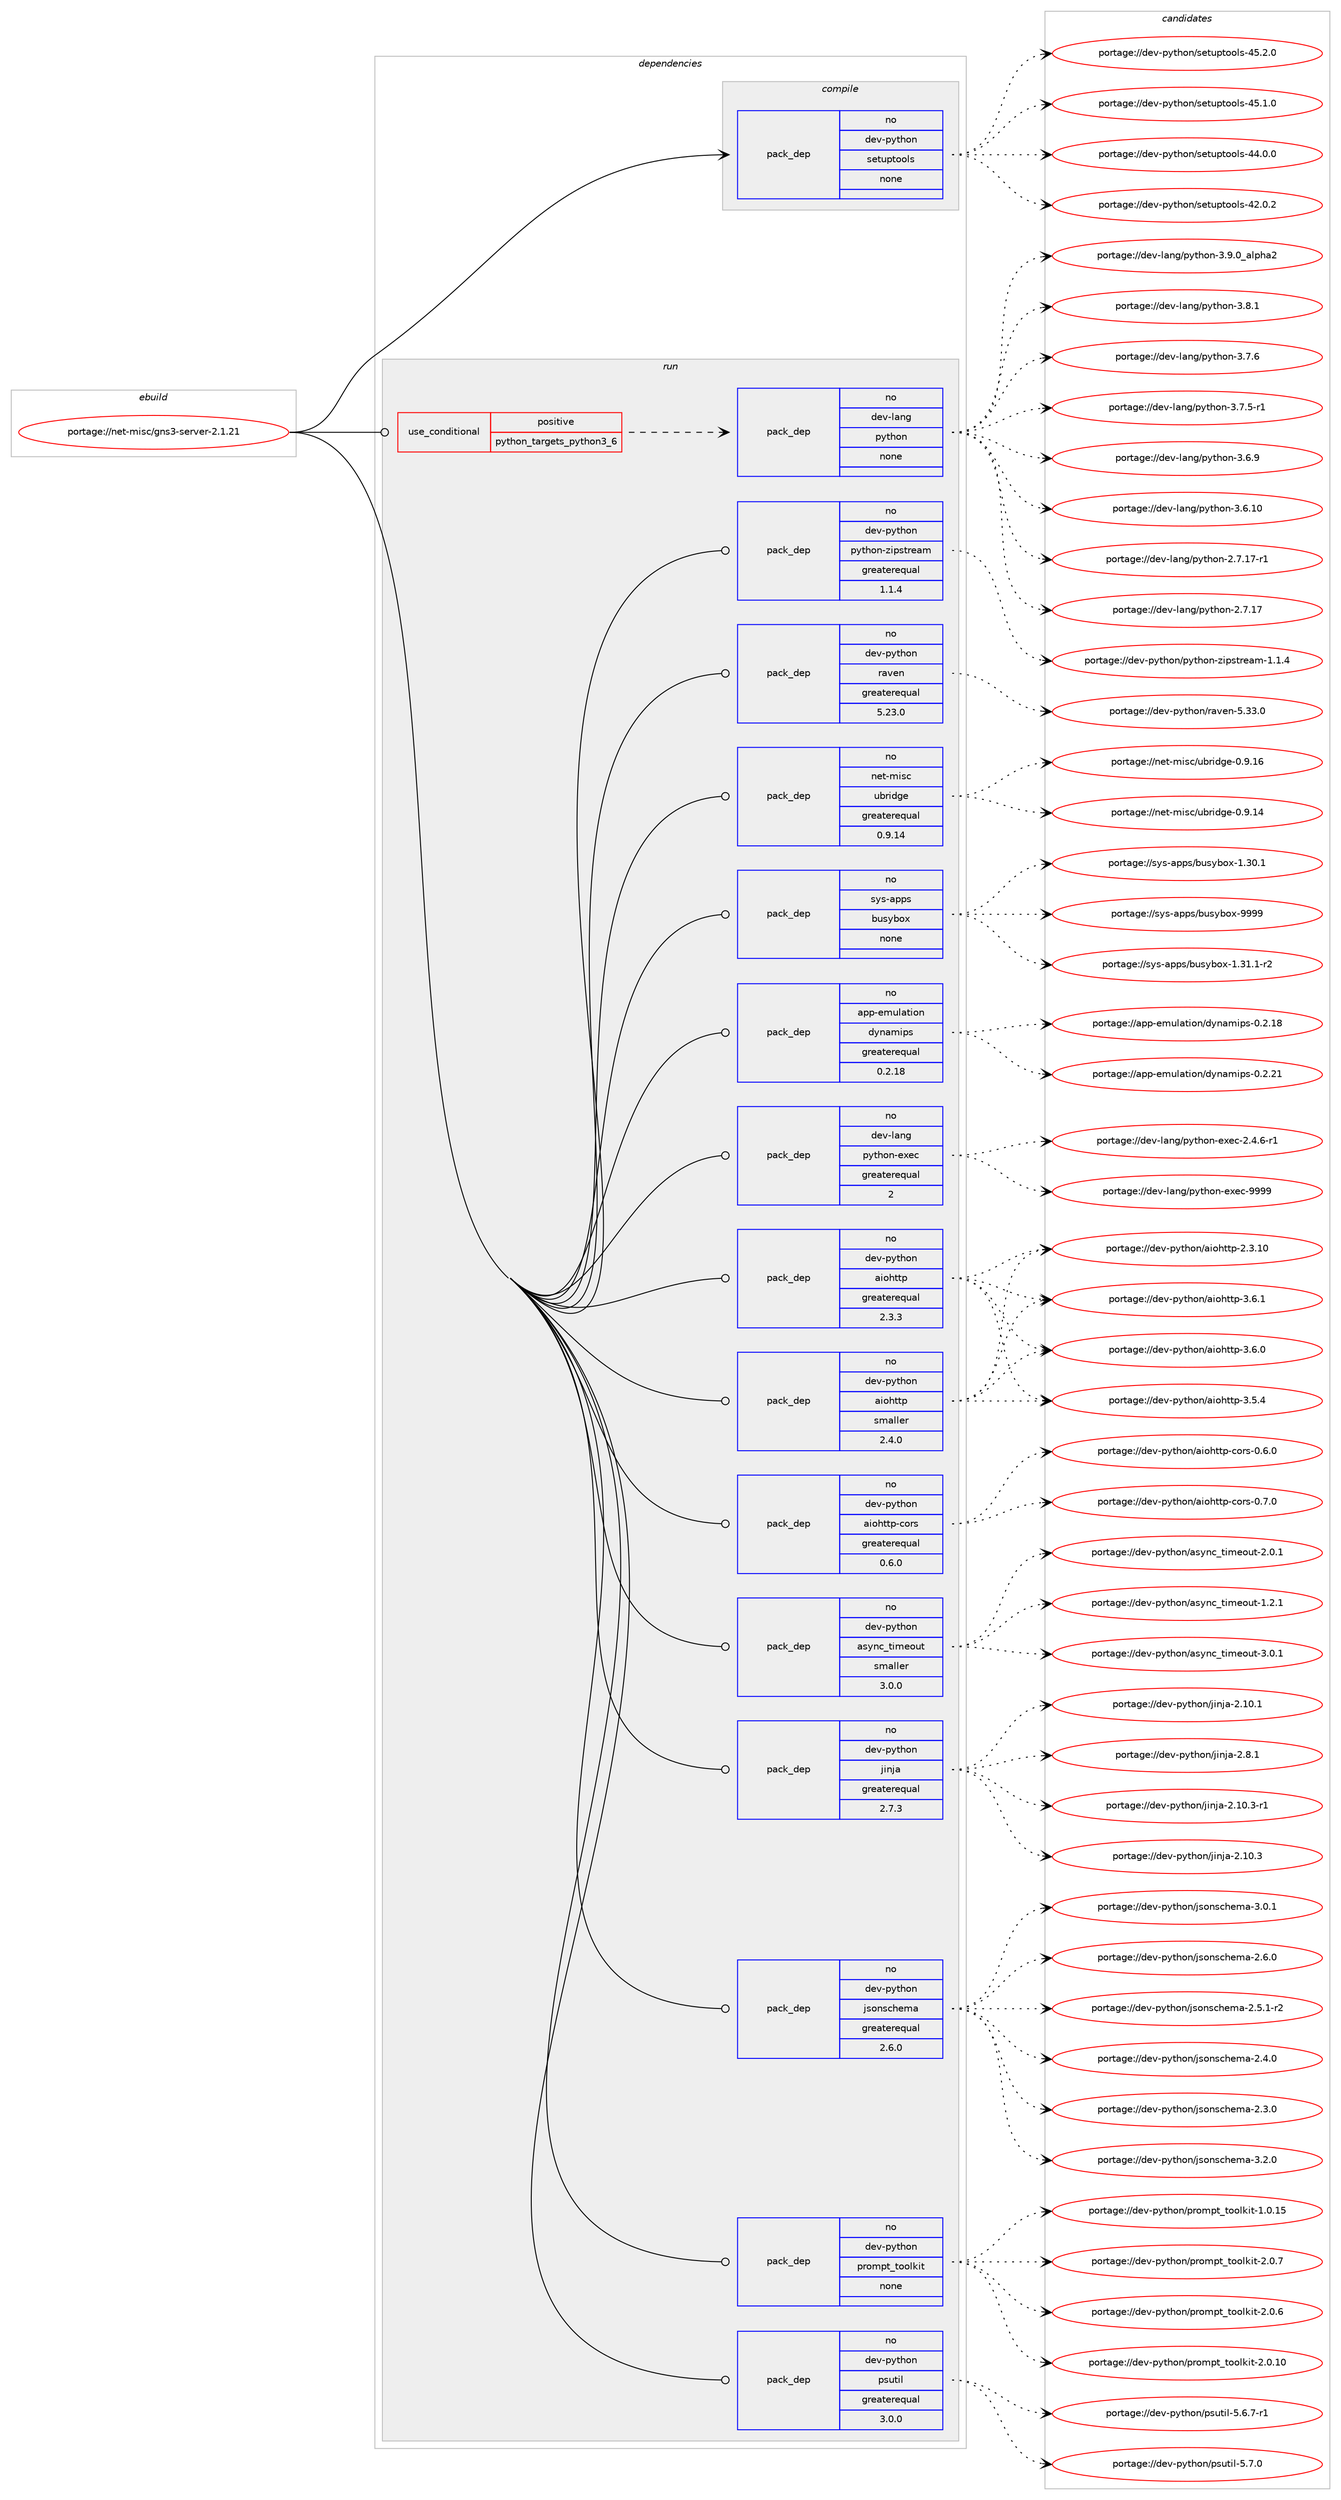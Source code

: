 digraph prolog {

# *************
# Graph options
# *************

newrank=true;
concentrate=true;
compound=true;
graph [rankdir=LR,fontname=Helvetica,fontsize=10,ranksep=1.5];#, ranksep=2.5, nodesep=0.2];
edge  [arrowhead=vee];
node  [fontname=Helvetica,fontsize=10];

# **********
# The ebuild
# **********

subgraph cluster_leftcol {
color=gray;
rank=same;
label=<<i>ebuild</i>>;
id [label="portage://net-misc/gns3-server-2.1.21", color=red, width=4, href="../net-misc/gns3-server-2.1.21.svg"];
}

# ****************
# The dependencies
# ****************

subgraph cluster_midcol {
color=gray;
label=<<i>dependencies</i>>;
subgraph cluster_compile {
fillcolor="#eeeeee";
style=filled;
label=<<i>compile</i>>;
subgraph pack96410 {
dependency124254 [label=<<TABLE BORDER="0" CELLBORDER="1" CELLSPACING="0" CELLPADDING="4" WIDTH="220"><TR><TD ROWSPAN="6" CELLPADDING="30">pack_dep</TD></TR><TR><TD WIDTH="110">no</TD></TR><TR><TD>dev-python</TD></TR><TR><TD>setuptools</TD></TR><TR><TD>none</TD></TR><TR><TD></TD></TR></TABLE>>, shape=none, color=blue];
}
id:e -> dependency124254:w [weight=20,style="solid",arrowhead="vee"];
}
subgraph cluster_compileandrun {
fillcolor="#eeeeee";
style=filled;
label=<<i>compile and run</i>>;
}
subgraph cluster_run {
fillcolor="#eeeeee";
style=filled;
label=<<i>run</i>>;
subgraph cond25718 {
dependency124255 [label=<<TABLE BORDER="0" CELLBORDER="1" CELLSPACING="0" CELLPADDING="4"><TR><TD ROWSPAN="3" CELLPADDING="10">use_conditional</TD></TR><TR><TD>positive</TD></TR><TR><TD>python_targets_python3_6</TD></TR></TABLE>>, shape=none, color=red];
subgraph pack96411 {
dependency124256 [label=<<TABLE BORDER="0" CELLBORDER="1" CELLSPACING="0" CELLPADDING="4" WIDTH="220"><TR><TD ROWSPAN="6" CELLPADDING="30">pack_dep</TD></TR><TR><TD WIDTH="110">no</TD></TR><TR><TD>dev-lang</TD></TR><TR><TD>python</TD></TR><TR><TD>none</TD></TR><TR><TD></TD></TR></TABLE>>, shape=none, color=blue];
}
dependency124255:e -> dependency124256:w [weight=20,style="dashed",arrowhead="vee"];
}
id:e -> dependency124255:w [weight=20,style="solid",arrowhead="odot"];
subgraph pack96412 {
dependency124257 [label=<<TABLE BORDER="0" CELLBORDER="1" CELLSPACING="0" CELLPADDING="4" WIDTH="220"><TR><TD ROWSPAN="6" CELLPADDING="30">pack_dep</TD></TR><TR><TD WIDTH="110">no</TD></TR><TR><TD>app-emulation</TD></TR><TR><TD>dynamips</TD></TR><TR><TD>greaterequal</TD></TR><TR><TD>0.2.18</TD></TR></TABLE>>, shape=none, color=blue];
}
id:e -> dependency124257:w [weight=20,style="solid",arrowhead="odot"];
subgraph pack96413 {
dependency124258 [label=<<TABLE BORDER="0" CELLBORDER="1" CELLSPACING="0" CELLPADDING="4" WIDTH="220"><TR><TD ROWSPAN="6" CELLPADDING="30">pack_dep</TD></TR><TR><TD WIDTH="110">no</TD></TR><TR><TD>dev-lang</TD></TR><TR><TD>python-exec</TD></TR><TR><TD>greaterequal</TD></TR><TR><TD>2</TD></TR></TABLE>>, shape=none, color=blue];
}
id:e -> dependency124258:w [weight=20,style="solid",arrowhead="odot"];
subgraph pack96414 {
dependency124259 [label=<<TABLE BORDER="0" CELLBORDER="1" CELLSPACING="0" CELLPADDING="4" WIDTH="220"><TR><TD ROWSPAN="6" CELLPADDING="30">pack_dep</TD></TR><TR><TD WIDTH="110">no</TD></TR><TR><TD>dev-python</TD></TR><TR><TD>aiohttp</TD></TR><TR><TD>greaterequal</TD></TR><TR><TD>2.3.3</TD></TR></TABLE>>, shape=none, color=blue];
}
id:e -> dependency124259:w [weight=20,style="solid",arrowhead="odot"];
subgraph pack96415 {
dependency124260 [label=<<TABLE BORDER="0" CELLBORDER="1" CELLSPACING="0" CELLPADDING="4" WIDTH="220"><TR><TD ROWSPAN="6" CELLPADDING="30">pack_dep</TD></TR><TR><TD WIDTH="110">no</TD></TR><TR><TD>dev-python</TD></TR><TR><TD>aiohttp</TD></TR><TR><TD>smaller</TD></TR><TR><TD>2.4.0</TD></TR></TABLE>>, shape=none, color=blue];
}
id:e -> dependency124260:w [weight=20,style="solid",arrowhead="odot"];
subgraph pack96416 {
dependency124261 [label=<<TABLE BORDER="0" CELLBORDER="1" CELLSPACING="0" CELLPADDING="4" WIDTH="220"><TR><TD ROWSPAN="6" CELLPADDING="30">pack_dep</TD></TR><TR><TD WIDTH="110">no</TD></TR><TR><TD>dev-python</TD></TR><TR><TD>aiohttp-cors</TD></TR><TR><TD>greaterequal</TD></TR><TR><TD>0.6.0</TD></TR></TABLE>>, shape=none, color=blue];
}
id:e -> dependency124261:w [weight=20,style="solid",arrowhead="odot"];
subgraph pack96417 {
dependency124262 [label=<<TABLE BORDER="0" CELLBORDER="1" CELLSPACING="0" CELLPADDING="4" WIDTH="220"><TR><TD ROWSPAN="6" CELLPADDING="30">pack_dep</TD></TR><TR><TD WIDTH="110">no</TD></TR><TR><TD>dev-python</TD></TR><TR><TD>async_timeout</TD></TR><TR><TD>smaller</TD></TR><TR><TD>3.0.0</TD></TR></TABLE>>, shape=none, color=blue];
}
id:e -> dependency124262:w [weight=20,style="solid",arrowhead="odot"];
subgraph pack96418 {
dependency124263 [label=<<TABLE BORDER="0" CELLBORDER="1" CELLSPACING="0" CELLPADDING="4" WIDTH="220"><TR><TD ROWSPAN="6" CELLPADDING="30">pack_dep</TD></TR><TR><TD WIDTH="110">no</TD></TR><TR><TD>dev-python</TD></TR><TR><TD>jinja</TD></TR><TR><TD>greaterequal</TD></TR><TR><TD>2.7.3</TD></TR></TABLE>>, shape=none, color=blue];
}
id:e -> dependency124263:w [weight=20,style="solid",arrowhead="odot"];
subgraph pack96419 {
dependency124264 [label=<<TABLE BORDER="0" CELLBORDER="1" CELLSPACING="0" CELLPADDING="4" WIDTH="220"><TR><TD ROWSPAN="6" CELLPADDING="30">pack_dep</TD></TR><TR><TD WIDTH="110">no</TD></TR><TR><TD>dev-python</TD></TR><TR><TD>jsonschema</TD></TR><TR><TD>greaterequal</TD></TR><TR><TD>2.6.0</TD></TR></TABLE>>, shape=none, color=blue];
}
id:e -> dependency124264:w [weight=20,style="solid",arrowhead="odot"];
subgraph pack96420 {
dependency124265 [label=<<TABLE BORDER="0" CELLBORDER="1" CELLSPACING="0" CELLPADDING="4" WIDTH="220"><TR><TD ROWSPAN="6" CELLPADDING="30">pack_dep</TD></TR><TR><TD WIDTH="110">no</TD></TR><TR><TD>dev-python</TD></TR><TR><TD>prompt_toolkit</TD></TR><TR><TD>none</TD></TR><TR><TD></TD></TR></TABLE>>, shape=none, color=blue];
}
id:e -> dependency124265:w [weight=20,style="solid",arrowhead="odot"];
subgraph pack96421 {
dependency124266 [label=<<TABLE BORDER="0" CELLBORDER="1" CELLSPACING="0" CELLPADDING="4" WIDTH="220"><TR><TD ROWSPAN="6" CELLPADDING="30">pack_dep</TD></TR><TR><TD WIDTH="110">no</TD></TR><TR><TD>dev-python</TD></TR><TR><TD>psutil</TD></TR><TR><TD>greaterequal</TD></TR><TR><TD>3.0.0</TD></TR></TABLE>>, shape=none, color=blue];
}
id:e -> dependency124266:w [weight=20,style="solid",arrowhead="odot"];
subgraph pack96422 {
dependency124267 [label=<<TABLE BORDER="0" CELLBORDER="1" CELLSPACING="0" CELLPADDING="4" WIDTH="220"><TR><TD ROWSPAN="6" CELLPADDING="30">pack_dep</TD></TR><TR><TD WIDTH="110">no</TD></TR><TR><TD>dev-python</TD></TR><TR><TD>python-zipstream</TD></TR><TR><TD>greaterequal</TD></TR><TR><TD>1.1.4</TD></TR></TABLE>>, shape=none, color=blue];
}
id:e -> dependency124267:w [weight=20,style="solid",arrowhead="odot"];
subgraph pack96423 {
dependency124268 [label=<<TABLE BORDER="0" CELLBORDER="1" CELLSPACING="0" CELLPADDING="4" WIDTH="220"><TR><TD ROWSPAN="6" CELLPADDING="30">pack_dep</TD></TR><TR><TD WIDTH="110">no</TD></TR><TR><TD>dev-python</TD></TR><TR><TD>raven</TD></TR><TR><TD>greaterequal</TD></TR><TR><TD>5.23.0</TD></TR></TABLE>>, shape=none, color=blue];
}
id:e -> dependency124268:w [weight=20,style="solid",arrowhead="odot"];
subgraph pack96424 {
dependency124269 [label=<<TABLE BORDER="0" CELLBORDER="1" CELLSPACING="0" CELLPADDING="4" WIDTH="220"><TR><TD ROWSPAN="6" CELLPADDING="30">pack_dep</TD></TR><TR><TD WIDTH="110">no</TD></TR><TR><TD>net-misc</TD></TR><TR><TD>ubridge</TD></TR><TR><TD>greaterequal</TD></TR><TR><TD>0.9.14</TD></TR></TABLE>>, shape=none, color=blue];
}
id:e -> dependency124269:w [weight=20,style="solid",arrowhead="odot"];
subgraph pack96425 {
dependency124270 [label=<<TABLE BORDER="0" CELLBORDER="1" CELLSPACING="0" CELLPADDING="4" WIDTH="220"><TR><TD ROWSPAN="6" CELLPADDING="30">pack_dep</TD></TR><TR><TD WIDTH="110">no</TD></TR><TR><TD>sys-apps</TD></TR><TR><TD>busybox</TD></TR><TR><TD>none</TD></TR><TR><TD></TD></TR></TABLE>>, shape=none, color=blue];
}
id:e -> dependency124270:w [weight=20,style="solid",arrowhead="odot"];
}
}

# **************
# The candidates
# **************

subgraph cluster_choices {
rank=same;
color=gray;
label=<<i>candidates</i>>;

subgraph choice96410 {
color=black;
nodesep=1;
choice100101118451121211161041111104711510111611711211611111110811545525346504648 [label="portage://dev-python/setuptools-45.2.0", color=red, width=4,href="../dev-python/setuptools-45.2.0.svg"];
choice100101118451121211161041111104711510111611711211611111110811545525346494648 [label="portage://dev-python/setuptools-45.1.0", color=red, width=4,href="../dev-python/setuptools-45.1.0.svg"];
choice100101118451121211161041111104711510111611711211611111110811545525246484648 [label="portage://dev-python/setuptools-44.0.0", color=red, width=4,href="../dev-python/setuptools-44.0.0.svg"];
choice100101118451121211161041111104711510111611711211611111110811545525046484650 [label="portage://dev-python/setuptools-42.0.2", color=red, width=4,href="../dev-python/setuptools-42.0.2.svg"];
dependency124254:e -> choice100101118451121211161041111104711510111611711211611111110811545525346504648:w [style=dotted,weight="100"];
dependency124254:e -> choice100101118451121211161041111104711510111611711211611111110811545525346494648:w [style=dotted,weight="100"];
dependency124254:e -> choice100101118451121211161041111104711510111611711211611111110811545525246484648:w [style=dotted,weight="100"];
dependency124254:e -> choice100101118451121211161041111104711510111611711211611111110811545525046484650:w [style=dotted,weight="100"];
}
subgraph choice96411 {
color=black;
nodesep=1;
choice10010111845108971101034711212111610411111045514657464895971081121049750 [label="portage://dev-lang/python-3.9.0_alpha2", color=red, width=4,href="../dev-lang/python-3.9.0_alpha2.svg"];
choice100101118451089711010347112121116104111110455146564649 [label="portage://dev-lang/python-3.8.1", color=red, width=4,href="../dev-lang/python-3.8.1.svg"];
choice100101118451089711010347112121116104111110455146554654 [label="portage://dev-lang/python-3.7.6", color=red, width=4,href="../dev-lang/python-3.7.6.svg"];
choice1001011184510897110103471121211161041111104551465546534511449 [label="portage://dev-lang/python-3.7.5-r1", color=red, width=4,href="../dev-lang/python-3.7.5-r1.svg"];
choice100101118451089711010347112121116104111110455146544657 [label="portage://dev-lang/python-3.6.9", color=red, width=4,href="../dev-lang/python-3.6.9.svg"];
choice10010111845108971101034711212111610411111045514654464948 [label="portage://dev-lang/python-3.6.10", color=red, width=4,href="../dev-lang/python-3.6.10.svg"];
choice100101118451089711010347112121116104111110455046554649554511449 [label="portage://dev-lang/python-2.7.17-r1", color=red, width=4,href="../dev-lang/python-2.7.17-r1.svg"];
choice10010111845108971101034711212111610411111045504655464955 [label="portage://dev-lang/python-2.7.17", color=red, width=4,href="../dev-lang/python-2.7.17.svg"];
dependency124256:e -> choice10010111845108971101034711212111610411111045514657464895971081121049750:w [style=dotted,weight="100"];
dependency124256:e -> choice100101118451089711010347112121116104111110455146564649:w [style=dotted,weight="100"];
dependency124256:e -> choice100101118451089711010347112121116104111110455146554654:w [style=dotted,weight="100"];
dependency124256:e -> choice1001011184510897110103471121211161041111104551465546534511449:w [style=dotted,weight="100"];
dependency124256:e -> choice100101118451089711010347112121116104111110455146544657:w [style=dotted,weight="100"];
dependency124256:e -> choice10010111845108971101034711212111610411111045514654464948:w [style=dotted,weight="100"];
dependency124256:e -> choice100101118451089711010347112121116104111110455046554649554511449:w [style=dotted,weight="100"];
dependency124256:e -> choice10010111845108971101034711212111610411111045504655464955:w [style=dotted,weight="100"];
}
subgraph choice96412 {
color=black;
nodesep=1;
choice971121124510110911710897116105111110471001211109710910511211545484650465049 [label="portage://app-emulation/dynamips-0.2.21", color=red, width=4,href="../app-emulation/dynamips-0.2.21.svg"];
choice971121124510110911710897116105111110471001211109710910511211545484650464956 [label="portage://app-emulation/dynamips-0.2.18", color=red, width=4,href="../app-emulation/dynamips-0.2.18.svg"];
dependency124257:e -> choice971121124510110911710897116105111110471001211109710910511211545484650465049:w [style=dotted,weight="100"];
dependency124257:e -> choice971121124510110911710897116105111110471001211109710910511211545484650464956:w [style=dotted,weight="100"];
}
subgraph choice96413 {
color=black;
nodesep=1;
choice10010111845108971101034711212111610411111045101120101994557575757 [label="portage://dev-lang/python-exec-9999", color=red, width=4,href="../dev-lang/python-exec-9999.svg"];
choice10010111845108971101034711212111610411111045101120101994550465246544511449 [label="portage://dev-lang/python-exec-2.4.6-r1", color=red, width=4,href="../dev-lang/python-exec-2.4.6-r1.svg"];
dependency124258:e -> choice10010111845108971101034711212111610411111045101120101994557575757:w [style=dotted,weight="100"];
dependency124258:e -> choice10010111845108971101034711212111610411111045101120101994550465246544511449:w [style=dotted,weight="100"];
}
subgraph choice96414 {
color=black;
nodesep=1;
choice100101118451121211161041111104797105111104116116112455146544649 [label="portage://dev-python/aiohttp-3.6.1", color=red, width=4,href="../dev-python/aiohttp-3.6.1.svg"];
choice100101118451121211161041111104797105111104116116112455146544648 [label="portage://dev-python/aiohttp-3.6.0", color=red, width=4,href="../dev-python/aiohttp-3.6.0.svg"];
choice100101118451121211161041111104797105111104116116112455146534652 [label="portage://dev-python/aiohttp-3.5.4", color=red, width=4,href="../dev-python/aiohttp-3.5.4.svg"];
choice10010111845112121116104111110479710511110411611611245504651464948 [label="portage://dev-python/aiohttp-2.3.10", color=red, width=4,href="../dev-python/aiohttp-2.3.10.svg"];
dependency124259:e -> choice100101118451121211161041111104797105111104116116112455146544649:w [style=dotted,weight="100"];
dependency124259:e -> choice100101118451121211161041111104797105111104116116112455146544648:w [style=dotted,weight="100"];
dependency124259:e -> choice100101118451121211161041111104797105111104116116112455146534652:w [style=dotted,weight="100"];
dependency124259:e -> choice10010111845112121116104111110479710511110411611611245504651464948:w [style=dotted,weight="100"];
}
subgraph choice96415 {
color=black;
nodesep=1;
choice100101118451121211161041111104797105111104116116112455146544649 [label="portage://dev-python/aiohttp-3.6.1", color=red, width=4,href="../dev-python/aiohttp-3.6.1.svg"];
choice100101118451121211161041111104797105111104116116112455146544648 [label="portage://dev-python/aiohttp-3.6.0", color=red, width=4,href="../dev-python/aiohttp-3.6.0.svg"];
choice100101118451121211161041111104797105111104116116112455146534652 [label="portage://dev-python/aiohttp-3.5.4", color=red, width=4,href="../dev-python/aiohttp-3.5.4.svg"];
choice10010111845112121116104111110479710511110411611611245504651464948 [label="portage://dev-python/aiohttp-2.3.10", color=red, width=4,href="../dev-python/aiohttp-2.3.10.svg"];
dependency124260:e -> choice100101118451121211161041111104797105111104116116112455146544649:w [style=dotted,weight="100"];
dependency124260:e -> choice100101118451121211161041111104797105111104116116112455146544648:w [style=dotted,weight="100"];
dependency124260:e -> choice100101118451121211161041111104797105111104116116112455146534652:w [style=dotted,weight="100"];
dependency124260:e -> choice10010111845112121116104111110479710511110411611611245504651464948:w [style=dotted,weight="100"];
}
subgraph choice96416 {
color=black;
nodesep=1;
choice1001011184511212111610411111047971051111041161161124599111114115454846554648 [label="portage://dev-python/aiohttp-cors-0.7.0", color=red, width=4,href="../dev-python/aiohttp-cors-0.7.0.svg"];
choice1001011184511212111610411111047971051111041161161124599111114115454846544648 [label="portage://dev-python/aiohttp-cors-0.6.0", color=red, width=4,href="../dev-python/aiohttp-cors-0.6.0.svg"];
dependency124261:e -> choice1001011184511212111610411111047971051111041161161124599111114115454846554648:w [style=dotted,weight="100"];
dependency124261:e -> choice1001011184511212111610411111047971051111041161161124599111114115454846544648:w [style=dotted,weight="100"];
}
subgraph choice96417 {
color=black;
nodesep=1;
choice1001011184511212111610411111047971151211109995116105109101111117116455146484649 [label="portage://dev-python/async_timeout-3.0.1", color=red, width=4,href="../dev-python/async_timeout-3.0.1.svg"];
choice1001011184511212111610411111047971151211109995116105109101111117116455046484649 [label="portage://dev-python/async_timeout-2.0.1", color=red, width=4,href="../dev-python/async_timeout-2.0.1.svg"];
choice1001011184511212111610411111047971151211109995116105109101111117116454946504649 [label="portage://dev-python/async_timeout-1.2.1", color=red, width=4,href="../dev-python/async_timeout-1.2.1.svg"];
dependency124262:e -> choice1001011184511212111610411111047971151211109995116105109101111117116455146484649:w [style=dotted,weight="100"];
dependency124262:e -> choice1001011184511212111610411111047971151211109995116105109101111117116455046484649:w [style=dotted,weight="100"];
dependency124262:e -> choice1001011184511212111610411111047971151211109995116105109101111117116454946504649:w [style=dotted,weight="100"];
}
subgraph choice96418 {
color=black;
nodesep=1;
choice100101118451121211161041111104710610511010697455046564649 [label="portage://dev-python/jinja-2.8.1", color=red, width=4,href="../dev-python/jinja-2.8.1.svg"];
choice100101118451121211161041111104710610511010697455046494846514511449 [label="portage://dev-python/jinja-2.10.3-r1", color=red, width=4,href="../dev-python/jinja-2.10.3-r1.svg"];
choice10010111845112121116104111110471061051101069745504649484651 [label="portage://dev-python/jinja-2.10.3", color=red, width=4,href="../dev-python/jinja-2.10.3.svg"];
choice10010111845112121116104111110471061051101069745504649484649 [label="portage://dev-python/jinja-2.10.1", color=red, width=4,href="../dev-python/jinja-2.10.1.svg"];
dependency124263:e -> choice100101118451121211161041111104710610511010697455046564649:w [style=dotted,weight="100"];
dependency124263:e -> choice100101118451121211161041111104710610511010697455046494846514511449:w [style=dotted,weight="100"];
dependency124263:e -> choice10010111845112121116104111110471061051101069745504649484651:w [style=dotted,weight="100"];
dependency124263:e -> choice10010111845112121116104111110471061051101069745504649484649:w [style=dotted,weight="100"];
}
subgraph choice96419 {
color=black;
nodesep=1;
choice10010111845112121116104111110471061151111101159910410110997455146504648 [label="portage://dev-python/jsonschema-3.2.0", color=red, width=4,href="../dev-python/jsonschema-3.2.0.svg"];
choice10010111845112121116104111110471061151111101159910410110997455146484649 [label="portage://dev-python/jsonschema-3.0.1", color=red, width=4,href="../dev-python/jsonschema-3.0.1.svg"];
choice10010111845112121116104111110471061151111101159910410110997455046544648 [label="portage://dev-python/jsonschema-2.6.0", color=red, width=4,href="../dev-python/jsonschema-2.6.0.svg"];
choice100101118451121211161041111104710611511111011599104101109974550465346494511450 [label="portage://dev-python/jsonschema-2.5.1-r2", color=red, width=4,href="../dev-python/jsonschema-2.5.1-r2.svg"];
choice10010111845112121116104111110471061151111101159910410110997455046524648 [label="portage://dev-python/jsonschema-2.4.0", color=red, width=4,href="../dev-python/jsonschema-2.4.0.svg"];
choice10010111845112121116104111110471061151111101159910410110997455046514648 [label="portage://dev-python/jsonschema-2.3.0", color=red, width=4,href="../dev-python/jsonschema-2.3.0.svg"];
dependency124264:e -> choice10010111845112121116104111110471061151111101159910410110997455146504648:w [style=dotted,weight="100"];
dependency124264:e -> choice10010111845112121116104111110471061151111101159910410110997455146484649:w [style=dotted,weight="100"];
dependency124264:e -> choice10010111845112121116104111110471061151111101159910410110997455046544648:w [style=dotted,weight="100"];
dependency124264:e -> choice100101118451121211161041111104710611511111011599104101109974550465346494511450:w [style=dotted,weight="100"];
dependency124264:e -> choice10010111845112121116104111110471061151111101159910410110997455046524648:w [style=dotted,weight="100"];
dependency124264:e -> choice10010111845112121116104111110471061151111101159910410110997455046514648:w [style=dotted,weight="100"];
}
subgraph choice96420 {
color=black;
nodesep=1;
choice100101118451121211161041111104711211411110911211695116111111108107105116455046484655 [label="portage://dev-python/prompt_toolkit-2.0.7", color=red, width=4,href="../dev-python/prompt_toolkit-2.0.7.svg"];
choice100101118451121211161041111104711211411110911211695116111111108107105116455046484654 [label="portage://dev-python/prompt_toolkit-2.0.6", color=red, width=4,href="../dev-python/prompt_toolkit-2.0.6.svg"];
choice10010111845112121116104111110471121141111091121169511611111110810710511645504648464948 [label="portage://dev-python/prompt_toolkit-2.0.10", color=red, width=4,href="../dev-python/prompt_toolkit-2.0.10.svg"];
choice10010111845112121116104111110471121141111091121169511611111110810710511645494648464953 [label="portage://dev-python/prompt_toolkit-1.0.15", color=red, width=4,href="../dev-python/prompt_toolkit-1.0.15.svg"];
dependency124265:e -> choice100101118451121211161041111104711211411110911211695116111111108107105116455046484655:w [style=dotted,weight="100"];
dependency124265:e -> choice100101118451121211161041111104711211411110911211695116111111108107105116455046484654:w [style=dotted,weight="100"];
dependency124265:e -> choice10010111845112121116104111110471121141111091121169511611111110810710511645504648464948:w [style=dotted,weight="100"];
dependency124265:e -> choice10010111845112121116104111110471121141111091121169511611111110810710511645494648464953:w [style=dotted,weight="100"];
}
subgraph choice96421 {
color=black;
nodesep=1;
choice1001011184511212111610411111047112115117116105108455346554648 [label="portage://dev-python/psutil-5.7.0", color=red, width=4,href="../dev-python/psutil-5.7.0.svg"];
choice10010111845112121116104111110471121151171161051084553465446554511449 [label="portage://dev-python/psutil-5.6.7-r1", color=red, width=4,href="../dev-python/psutil-5.6.7-r1.svg"];
dependency124266:e -> choice1001011184511212111610411111047112115117116105108455346554648:w [style=dotted,weight="100"];
dependency124266:e -> choice10010111845112121116104111110471121151171161051084553465446554511449:w [style=dotted,weight="100"];
}
subgraph choice96422 {
color=black;
nodesep=1;
choice10010111845112121116104111110471121211161041111104512210511211511611410197109454946494652 [label="portage://dev-python/python-zipstream-1.1.4", color=red, width=4,href="../dev-python/python-zipstream-1.1.4.svg"];
dependency124267:e -> choice10010111845112121116104111110471121211161041111104512210511211511611410197109454946494652:w [style=dotted,weight="100"];
}
subgraph choice96423 {
color=black;
nodesep=1;
choice10010111845112121116104111110471149711810111045534651514648 [label="portage://dev-python/raven-5.33.0", color=red, width=4,href="../dev-python/raven-5.33.0.svg"];
dependency124268:e -> choice10010111845112121116104111110471149711810111045534651514648:w [style=dotted,weight="100"];
}
subgraph choice96424 {
color=black;
nodesep=1;
choice1101011164510910511599471179811410510010310145484657464954 [label="portage://net-misc/ubridge-0.9.16", color=red, width=4,href="../net-misc/ubridge-0.9.16.svg"];
choice1101011164510910511599471179811410510010310145484657464952 [label="portage://net-misc/ubridge-0.9.14", color=red, width=4,href="../net-misc/ubridge-0.9.14.svg"];
dependency124269:e -> choice1101011164510910511599471179811410510010310145484657464954:w [style=dotted,weight="100"];
dependency124269:e -> choice1101011164510910511599471179811410510010310145484657464952:w [style=dotted,weight="100"];
}
subgraph choice96425 {
color=black;
nodesep=1;
choice11512111545971121121154798117115121981111204557575757 [label="portage://sys-apps/busybox-9999", color=red, width=4,href="../sys-apps/busybox-9999.svg"];
choice1151211154597112112115479811711512198111120454946514946494511450 [label="portage://sys-apps/busybox-1.31.1-r2", color=red, width=4,href="../sys-apps/busybox-1.31.1-r2.svg"];
choice115121115459711211211547981171151219811112045494651484649 [label="portage://sys-apps/busybox-1.30.1", color=red, width=4,href="../sys-apps/busybox-1.30.1.svg"];
dependency124270:e -> choice11512111545971121121154798117115121981111204557575757:w [style=dotted,weight="100"];
dependency124270:e -> choice1151211154597112112115479811711512198111120454946514946494511450:w [style=dotted,weight="100"];
dependency124270:e -> choice115121115459711211211547981171151219811112045494651484649:w [style=dotted,weight="100"];
}
}

}
